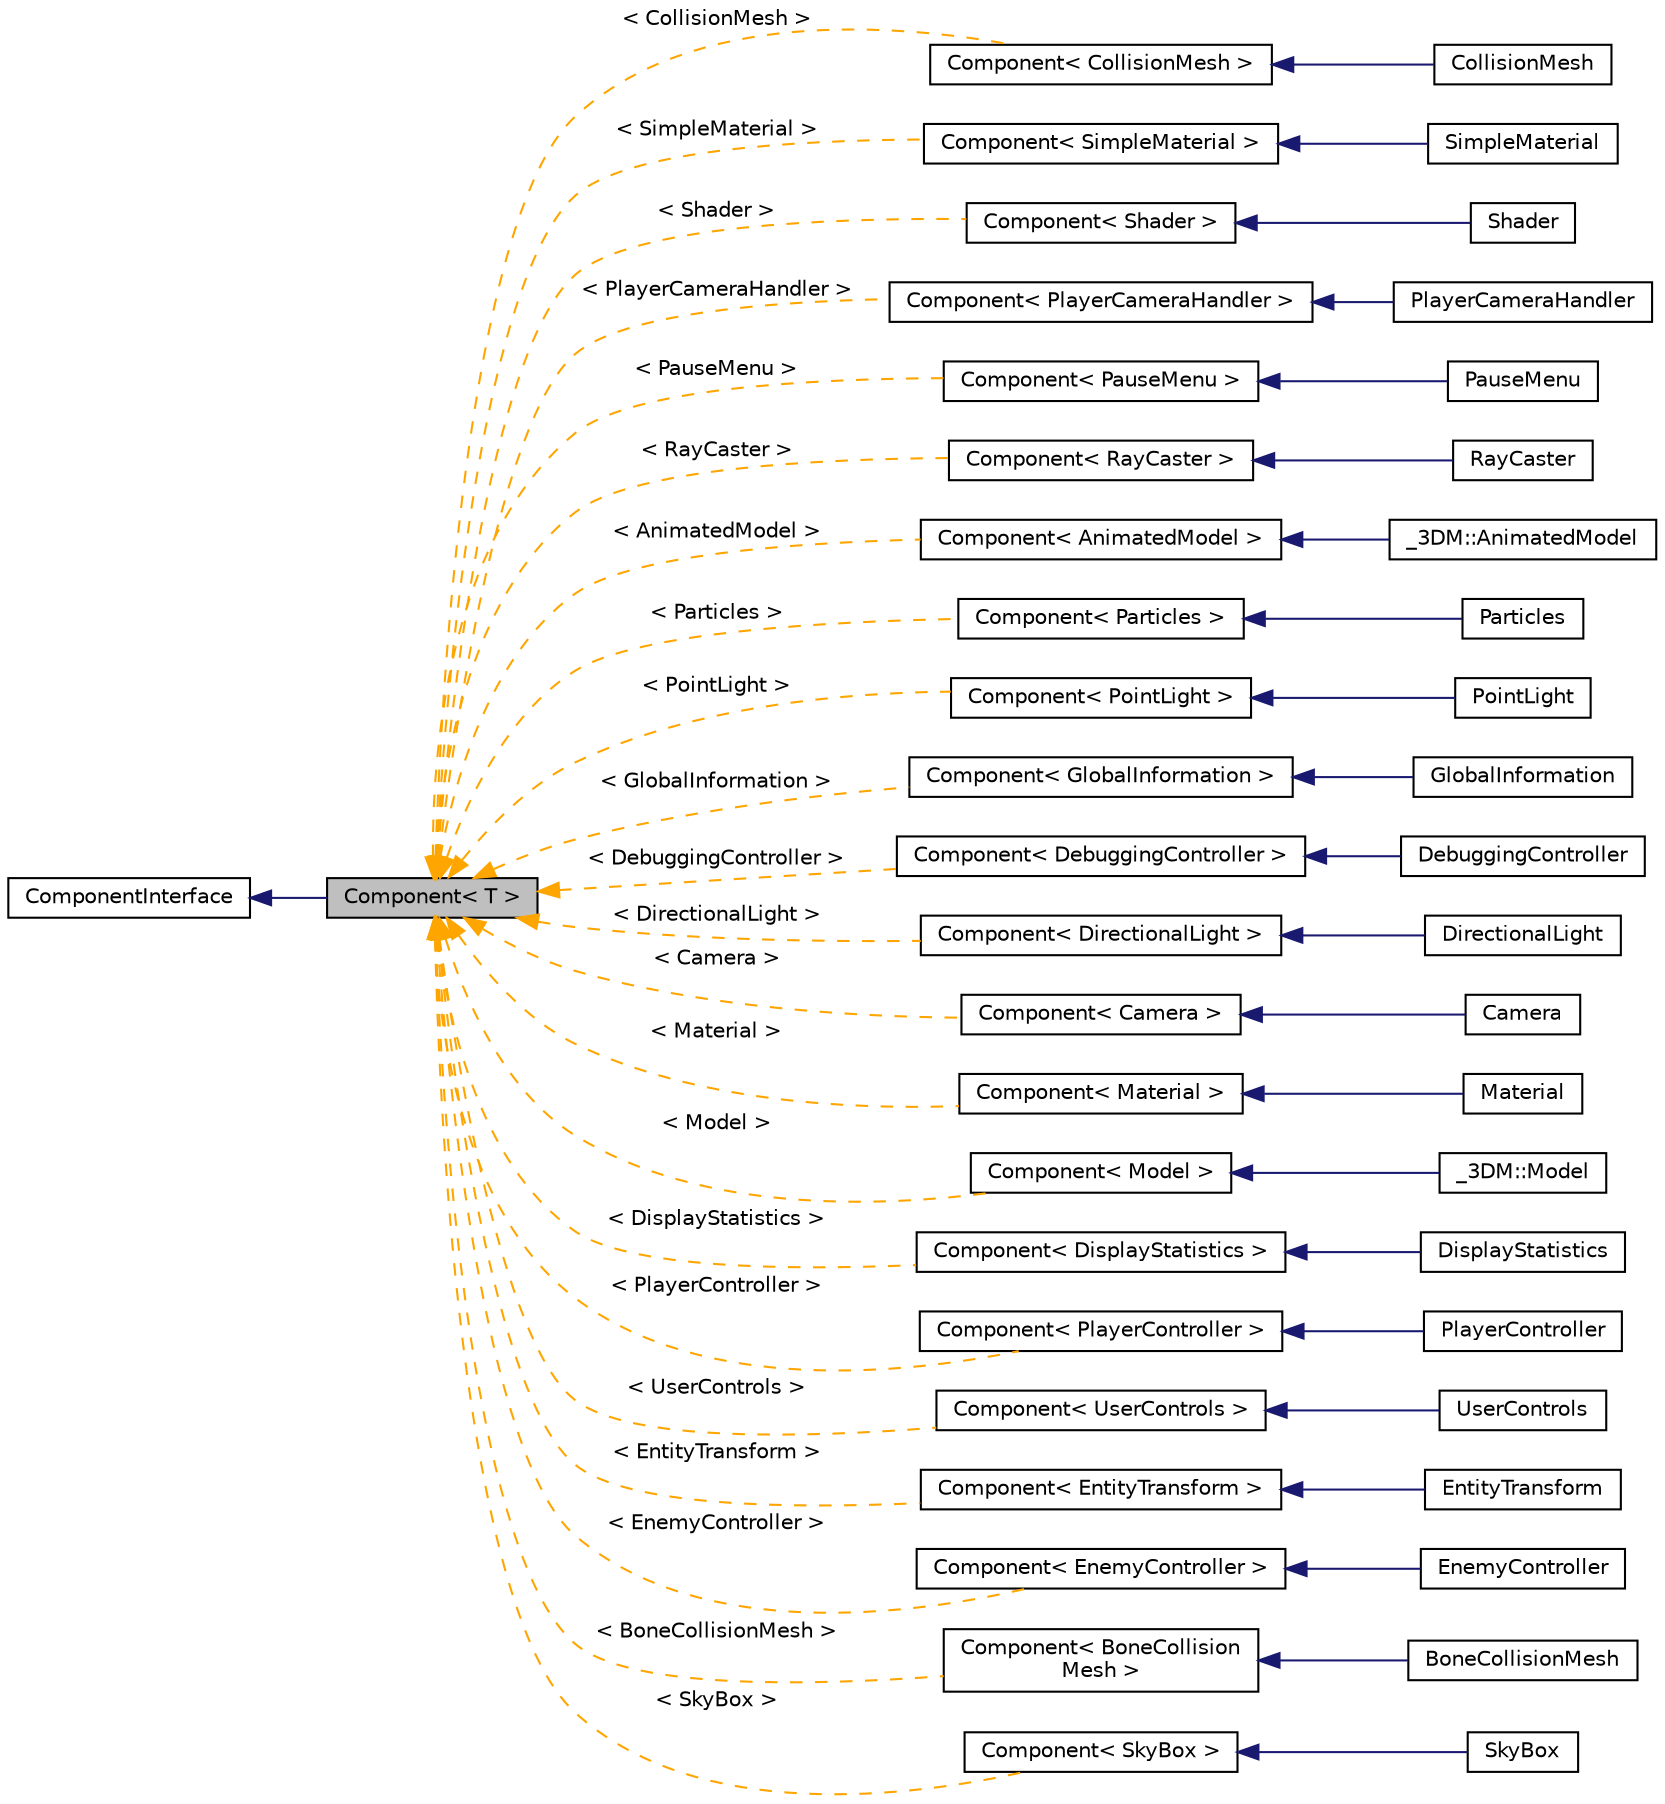 digraph "Component&lt; T &gt;"
{
 // INTERACTIVE_SVG=YES
 // LATEX_PDF_SIZE
  edge [fontname="Helvetica",fontsize="10",labelfontname="Helvetica",labelfontsize="10"];
  node [fontname="Helvetica",fontsize="10",shape=record];
  rankdir="LR";
  Node1 [label="Component\< T \>",height=0.2,width=0.4,color="black", fillcolor="grey75", style="filled", fontcolor="black",tooltip=" "];
  Node2 -> Node1 [dir="back",color="midnightblue",fontsize="10",style="solid",fontname="Helvetica"];
  Node2 [label="ComponentInterface",height=0.2,width=0.4,color="black", fillcolor="white", style="filled",URL="$d5/d79/class_component_interface.html",tooltip=" "];
  Node1 -> Node3 [dir="back",color="orange",fontsize="10",style="dashed",label=" \< CollisionMesh \>" ,fontname="Helvetica"];
  Node3 [label="Component\< CollisionMesh \>",height=0.2,width=0.4,color="black", fillcolor="white", style="filled",URL="$d2/d00/class_component.html",tooltip=" "];
  Node3 -> Node4 [dir="back",color="midnightblue",fontsize="10",style="solid",fontname="Helvetica"];
  Node4 [label="CollisionMesh",height=0.2,width=0.4,color="black", fillcolor="white", style="filled",URL="$d4/daa/class_collision_mesh.html",tooltip=" "];
  Node1 -> Node5 [dir="back",color="orange",fontsize="10",style="dashed",label=" \< SimpleMaterial \>" ,fontname="Helvetica"];
  Node5 [label="Component\< SimpleMaterial \>",height=0.2,width=0.4,color="black", fillcolor="white", style="filled",URL="$d2/d00/class_component.html",tooltip=" "];
  Node5 -> Node6 [dir="back",color="midnightblue",fontsize="10",style="solid",fontname="Helvetica"];
  Node6 [label="SimpleMaterial",height=0.2,width=0.4,color="black", fillcolor="white", style="filled",URL="$d7/d84/struct_simple_material.html",tooltip=" "];
  Node1 -> Node7 [dir="back",color="orange",fontsize="10",style="dashed",label=" \< Shader \>" ,fontname="Helvetica"];
  Node7 [label="Component\< Shader \>",height=0.2,width=0.4,color="black", fillcolor="white", style="filled",URL="$d2/d00/class_component.html",tooltip=" "];
  Node7 -> Node8 [dir="back",color="midnightblue",fontsize="10",style="solid",fontname="Helvetica"];
  Node8 [label="Shader",height=0.2,width=0.4,color="black", fillcolor="white", style="filled",URL="$d1/d51/class_shader.html",tooltip=" "];
  Node1 -> Node9 [dir="back",color="orange",fontsize="10",style="dashed",label=" \< PlayerCameraHandler \>" ,fontname="Helvetica"];
  Node9 [label="Component\< PlayerCameraHandler \>",height=0.2,width=0.4,color="black", fillcolor="white", style="filled",URL="$d2/d00/class_component.html",tooltip=" "];
  Node9 -> Node10 [dir="back",color="midnightblue",fontsize="10",style="solid",fontname="Helvetica"];
  Node10 [label="PlayerCameraHandler",height=0.2,width=0.4,color="black", fillcolor="white", style="filled",URL="$d4/df7/class_player_camera_handler.html",tooltip=" "];
  Node1 -> Node11 [dir="back",color="orange",fontsize="10",style="dashed",label=" \< PauseMenu \>" ,fontname="Helvetica"];
  Node11 [label="Component\< PauseMenu \>",height=0.2,width=0.4,color="black", fillcolor="white", style="filled",URL="$d2/d00/class_component.html",tooltip=" "];
  Node11 -> Node12 [dir="back",color="midnightblue",fontsize="10",style="solid",fontname="Helvetica"];
  Node12 [label="PauseMenu",height=0.2,width=0.4,color="black", fillcolor="white", style="filled",URL="$d4/de5/class_pause_menu.html",tooltip=" "];
  Node1 -> Node13 [dir="back",color="orange",fontsize="10",style="dashed",label=" \< RayCaster \>" ,fontname="Helvetica"];
  Node13 [label="Component\< RayCaster \>",height=0.2,width=0.4,color="black", fillcolor="white", style="filled",URL="$d2/d00/class_component.html",tooltip=" "];
  Node13 -> Node14 [dir="back",color="midnightblue",fontsize="10",style="solid",fontname="Helvetica"];
  Node14 [label="RayCaster",height=0.2,width=0.4,color="black", fillcolor="white", style="filled",URL="$d3/dbc/class_ray_caster.html",tooltip=" "];
  Node1 -> Node15 [dir="back",color="orange",fontsize="10",style="dashed",label=" \< AnimatedModel \>" ,fontname="Helvetica"];
  Node15 [label="Component\< AnimatedModel \>",height=0.2,width=0.4,color="black", fillcolor="white", style="filled",URL="$d2/d00/class_component.html",tooltip=" "];
  Node15 -> Node16 [dir="back",color="midnightblue",fontsize="10",style="solid",fontname="Helvetica"];
  Node16 [label="_3DM::AnimatedModel",height=0.2,width=0.4,color="black", fillcolor="white", style="filled",URL="$de/d92/class__3_d_m_1_1_animated_model.html",tooltip=" "];
  Node1 -> Node17 [dir="back",color="orange",fontsize="10",style="dashed",label=" \< Particles \>" ,fontname="Helvetica"];
  Node17 [label="Component\< Particles \>",height=0.2,width=0.4,color="black", fillcolor="white", style="filled",URL="$d2/d00/class_component.html",tooltip=" "];
  Node17 -> Node18 [dir="back",color="midnightblue",fontsize="10",style="solid",fontname="Helvetica"];
  Node18 [label="Particles",height=0.2,width=0.4,color="black", fillcolor="white", style="filled",URL="$d0/d67/class_particles.html",tooltip=" "];
  Node1 -> Node19 [dir="back",color="orange",fontsize="10",style="dashed",label=" \< PointLight \>" ,fontname="Helvetica"];
  Node19 [label="Component\< PointLight \>",height=0.2,width=0.4,color="black", fillcolor="white", style="filled",URL="$d2/d00/class_component.html",tooltip=" "];
  Node19 -> Node20 [dir="back",color="midnightblue",fontsize="10",style="solid",fontname="Helvetica"];
  Node20 [label="PointLight",height=0.2,width=0.4,color="black", fillcolor="white", style="filled",URL="$dc/d1f/struct_point_light.html",tooltip=" "];
  Node1 -> Node21 [dir="back",color="orange",fontsize="10",style="dashed",label=" \< GlobalInformation \>" ,fontname="Helvetica"];
  Node21 [label="Component\< GlobalInformation \>",height=0.2,width=0.4,color="black", fillcolor="white", style="filled",URL="$d2/d00/class_component.html",tooltip=" "];
  Node21 -> Node22 [dir="back",color="midnightblue",fontsize="10",style="solid",fontname="Helvetica"];
  Node22 [label="GlobalInformation",height=0.2,width=0.4,color="black", fillcolor="white", style="filled",URL="$df/de8/class_global_information.html",tooltip=" "];
  Node1 -> Node23 [dir="back",color="orange",fontsize="10",style="dashed",label=" \< DebuggingController \>" ,fontname="Helvetica"];
  Node23 [label="Component\< DebuggingController \>",height=0.2,width=0.4,color="black", fillcolor="white", style="filled",URL="$d2/d00/class_component.html",tooltip=" "];
  Node23 -> Node24 [dir="back",color="midnightblue",fontsize="10",style="solid",fontname="Helvetica"];
  Node24 [label="DebuggingController",height=0.2,width=0.4,color="black", fillcolor="white", style="filled",URL="$d1/dee/class_debugging_controller.html",tooltip=" "];
  Node1 -> Node25 [dir="back",color="orange",fontsize="10",style="dashed",label=" \< DirectionalLight \>" ,fontname="Helvetica"];
  Node25 [label="Component\< DirectionalLight \>",height=0.2,width=0.4,color="black", fillcolor="white", style="filled",URL="$d2/d00/class_component.html",tooltip=" "];
  Node25 -> Node26 [dir="back",color="midnightblue",fontsize="10",style="solid",fontname="Helvetica"];
  Node26 [label="DirectionalLight",height=0.2,width=0.4,color="black", fillcolor="white", style="filled",URL="$de/db5/struct_directional_light.html",tooltip=" "];
  Node1 -> Node27 [dir="back",color="orange",fontsize="10",style="dashed",label=" \< Camera \>" ,fontname="Helvetica"];
  Node27 [label="Component\< Camera \>",height=0.2,width=0.4,color="black", fillcolor="white", style="filled",URL="$d2/d00/class_component.html",tooltip=" "];
  Node27 -> Node28 [dir="back",color="midnightblue",fontsize="10",style="solid",fontname="Helvetica"];
  Node28 [label="Camera",height=0.2,width=0.4,color="black", fillcolor="white", style="filled",URL="$da/dbb/class_camera.html",tooltip=" "];
  Node1 -> Node29 [dir="back",color="orange",fontsize="10",style="dashed",label=" \< Material \>" ,fontname="Helvetica"];
  Node29 [label="Component\< Material \>",height=0.2,width=0.4,color="black", fillcolor="white", style="filled",URL="$d2/d00/class_component.html",tooltip=" "];
  Node29 -> Node30 [dir="back",color="midnightblue",fontsize="10",style="solid",fontname="Helvetica"];
  Node30 [label="Material",height=0.2,width=0.4,color="black", fillcolor="white", style="filled",URL="$d3/d0a/struct_material.html",tooltip=" "];
  Node1 -> Node31 [dir="back",color="orange",fontsize="10",style="dashed",label=" \< Model \>" ,fontname="Helvetica"];
  Node31 [label="Component\< Model \>",height=0.2,width=0.4,color="black", fillcolor="white", style="filled",URL="$d2/d00/class_component.html",tooltip=" "];
  Node31 -> Node32 [dir="back",color="midnightblue",fontsize="10",style="solid",fontname="Helvetica"];
  Node32 [label="_3DM::Model",height=0.2,width=0.4,color="black", fillcolor="white", style="filled",URL="$d3/d96/class__3_d_m_1_1_model.html",tooltip=" "];
  Node1 -> Node33 [dir="back",color="orange",fontsize="10",style="dashed",label=" \< DisplayStatistics \>" ,fontname="Helvetica"];
  Node33 [label="Component\< DisplayStatistics \>",height=0.2,width=0.4,color="black", fillcolor="white", style="filled",URL="$d2/d00/class_component.html",tooltip=" "];
  Node33 -> Node34 [dir="back",color="midnightblue",fontsize="10",style="solid",fontname="Helvetica"];
  Node34 [label="DisplayStatistics",height=0.2,width=0.4,color="black", fillcolor="white", style="filled",URL="$dc/d84/class_display_statistics.html",tooltip=" "];
  Node1 -> Node35 [dir="back",color="orange",fontsize="10",style="dashed",label=" \< PlayerController \>" ,fontname="Helvetica"];
  Node35 [label="Component\< PlayerController \>",height=0.2,width=0.4,color="black", fillcolor="white", style="filled",URL="$d2/d00/class_component.html",tooltip=" "];
  Node35 -> Node36 [dir="back",color="midnightblue",fontsize="10",style="solid",fontname="Helvetica"];
  Node36 [label="PlayerController",height=0.2,width=0.4,color="black", fillcolor="white", style="filled",URL="$dc/dde/class_player_controller.html",tooltip=" "];
  Node1 -> Node37 [dir="back",color="orange",fontsize="10",style="dashed",label=" \< UserControls \>" ,fontname="Helvetica"];
  Node37 [label="Component\< UserControls \>",height=0.2,width=0.4,color="black", fillcolor="white", style="filled",URL="$d2/d00/class_component.html",tooltip=" "];
  Node37 -> Node38 [dir="back",color="midnightblue",fontsize="10",style="solid",fontname="Helvetica"];
  Node38 [label="UserControls",height=0.2,width=0.4,color="black", fillcolor="white", style="filled",URL="$d9/dd8/class_user_controls.html",tooltip=" "];
  Node1 -> Node39 [dir="back",color="orange",fontsize="10",style="dashed",label=" \< EntityTransform \>" ,fontname="Helvetica"];
  Node39 [label="Component\< EntityTransform \>",height=0.2,width=0.4,color="black", fillcolor="white", style="filled",URL="$d2/d00/class_component.html",tooltip=" "];
  Node39 -> Node40 [dir="back",color="midnightblue",fontsize="10",style="solid",fontname="Helvetica"];
  Node40 [label="EntityTransform",height=0.2,width=0.4,color="black", fillcolor="white", style="filled",URL="$d9/dd8/class_entity_transform.html",tooltip=" "];
  Node1 -> Node41 [dir="back",color="orange",fontsize="10",style="dashed",label=" \< EnemyController \>" ,fontname="Helvetica"];
  Node41 [label="Component\< EnemyController \>",height=0.2,width=0.4,color="black", fillcolor="white", style="filled",URL="$d2/d00/class_component.html",tooltip=" "];
  Node41 -> Node42 [dir="back",color="midnightblue",fontsize="10",style="solid",fontname="Helvetica"];
  Node42 [label="EnemyController",height=0.2,width=0.4,color="black", fillcolor="white", style="filled",URL="$dc/d01/class_enemy_controller.html",tooltip=" "];
  Node1 -> Node43 [dir="back",color="orange",fontsize="10",style="dashed",label=" \< BoneCollisionMesh \>" ,fontname="Helvetica"];
  Node43 [label="Component\< BoneCollision\lMesh \>",height=0.2,width=0.4,color="black", fillcolor="white", style="filled",URL="$d2/d00/class_component.html",tooltip=" "];
  Node43 -> Node44 [dir="back",color="midnightblue",fontsize="10",style="solid",fontname="Helvetica"];
  Node44 [label="BoneCollisionMesh",height=0.2,width=0.4,color="black", fillcolor="white", style="filled",URL="$d6/d9c/class_bone_collision_mesh.html",tooltip=" "];
  Node1 -> Node45 [dir="back",color="orange",fontsize="10",style="dashed",label=" \< SkyBox \>" ,fontname="Helvetica"];
  Node45 [label="Component\< SkyBox \>",height=0.2,width=0.4,color="black", fillcolor="white", style="filled",URL="$d2/d00/class_component.html",tooltip=" "];
  Node45 -> Node46 [dir="back",color="midnightblue",fontsize="10",style="solid",fontname="Helvetica"];
  Node46 [label="SkyBox",height=0.2,width=0.4,color="black", fillcolor="white", style="filled",URL="$de/dda/class_sky_box.html",tooltip=" "];
}
